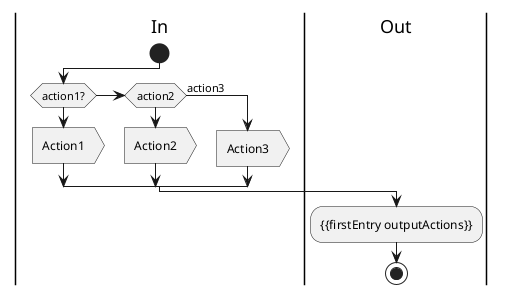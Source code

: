 @startuml
-> {{effectName}};
|In|
start
if (action1?) then
 :Action1>
elseif (action2) then
 :Action2>
else (action3)
 :Action3>
endif
|Out|
:{{firstEntry outputActions}};

stop
@enduml
